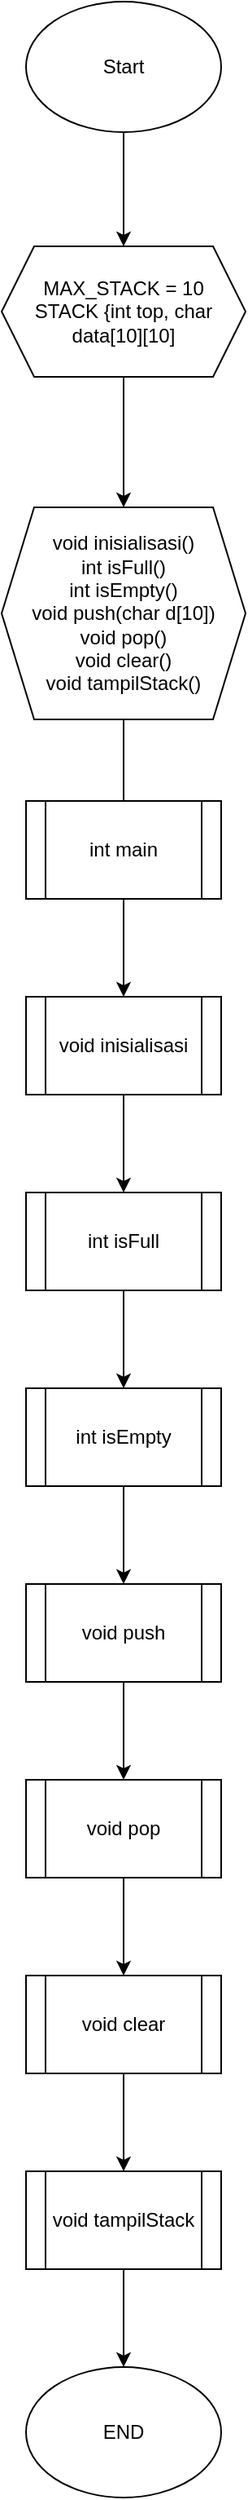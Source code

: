 <mxfile version="20.3.0" type="device"><diagram id="NxZ2NMTLlzVaxkYqkm9P" name="Halaman-1"><mxGraphModel dx="697" dy="905" grid="1" gridSize="10" guides="1" tooltips="1" connect="1" arrows="1" fold="1" page="1" pageScale="1" pageWidth="850" pageHeight="1100" math="0" shadow="0"><root><mxCell id="0"/><mxCell id="1" parent="0"/><mxCell id="3yRZxQyDCJBn3DjGB9bY-3" value="" style="edgeStyle=orthogonalEdgeStyle;rounded=0;orthogonalLoop=1;jettySize=auto;html=1;" edge="1" parent="1" source="3yRZxQyDCJBn3DjGB9bY-1" target="3yRZxQyDCJBn3DjGB9bY-2"><mxGeometry relative="1" as="geometry"/></mxCell><mxCell id="3yRZxQyDCJBn3DjGB9bY-1" value="Start" style="ellipse;whiteSpace=wrap;html=1;" vertex="1" parent="1"><mxGeometry x="260" y="160" width="120" height="80" as="geometry"/></mxCell><mxCell id="3yRZxQyDCJBn3DjGB9bY-5" value="" style="edgeStyle=orthogonalEdgeStyle;rounded=0;orthogonalLoop=1;jettySize=auto;html=1;" edge="1" parent="1" source="3yRZxQyDCJBn3DjGB9bY-2" target="3yRZxQyDCJBn3DjGB9bY-4"><mxGeometry relative="1" as="geometry"/></mxCell><mxCell id="3yRZxQyDCJBn3DjGB9bY-2" value="MAX_STACK = 10&lt;br&gt;STACK {int top, char data[10][10]" style="shape=hexagon;perimeter=hexagonPerimeter2;whiteSpace=wrap;html=1;fixedSize=1;" vertex="1" parent="1"><mxGeometry x="245" y="310" width="150" height="80" as="geometry"/></mxCell><mxCell id="3yRZxQyDCJBn3DjGB9bY-7" value="" style="edgeStyle=orthogonalEdgeStyle;rounded=0;orthogonalLoop=1;jettySize=auto;html=1;" edge="1" parent="1" source="3yRZxQyDCJBn3DjGB9bY-4"><mxGeometry relative="1" as="geometry"><mxPoint x="320" y="680" as="targetPoint"/></mxGeometry></mxCell><mxCell id="3yRZxQyDCJBn3DjGB9bY-4" value="void inisialisasi()&lt;br&gt;int isFull()&lt;br&gt;int isEmpty()&lt;br&gt;void push(char d[10])&lt;br&gt;void pop()&lt;br&gt;void clear()&lt;br&gt;void tampilStack()" style="shape=hexagon;perimeter=hexagonPerimeter2;whiteSpace=wrap;html=1;fixedSize=1;" vertex="1" parent="1"><mxGeometry x="245" y="470" width="150" height="130" as="geometry"/></mxCell><mxCell id="3yRZxQyDCJBn3DjGB9bY-10" value="" style="edgeStyle=orthogonalEdgeStyle;rounded=0;orthogonalLoop=1;jettySize=auto;html=1;" edge="1" parent="1" source="3yRZxQyDCJBn3DjGB9bY-8" target="3yRZxQyDCJBn3DjGB9bY-9"><mxGeometry relative="1" as="geometry"/></mxCell><mxCell id="3yRZxQyDCJBn3DjGB9bY-8" value="int main" style="shape=process;whiteSpace=wrap;html=1;backgroundOutline=1;" vertex="1" parent="1"><mxGeometry x="260" y="650" width="120" height="60" as="geometry"/></mxCell><mxCell id="3yRZxQyDCJBn3DjGB9bY-12" value="" style="edgeStyle=orthogonalEdgeStyle;rounded=0;orthogonalLoop=1;jettySize=auto;html=1;" edge="1" parent="1" source="3yRZxQyDCJBn3DjGB9bY-9" target="3yRZxQyDCJBn3DjGB9bY-11"><mxGeometry relative="1" as="geometry"/></mxCell><mxCell id="3yRZxQyDCJBn3DjGB9bY-9" value="void inisialisasi" style="shape=process;whiteSpace=wrap;html=1;backgroundOutline=1;" vertex="1" parent="1"><mxGeometry x="260" y="770" width="120" height="60" as="geometry"/></mxCell><mxCell id="3yRZxQyDCJBn3DjGB9bY-14" value="" style="edgeStyle=orthogonalEdgeStyle;rounded=0;orthogonalLoop=1;jettySize=auto;html=1;" edge="1" parent="1" source="3yRZxQyDCJBn3DjGB9bY-11" target="3yRZxQyDCJBn3DjGB9bY-13"><mxGeometry relative="1" as="geometry"/></mxCell><mxCell id="3yRZxQyDCJBn3DjGB9bY-11" value="int isFull" style="shape=process;whiteSpace=wrap;html=1;backgroundOutline=1;" vertex="1" parent="1"><mxGeometry x="260" y="890" width="120" height="60" as="geometry"/></mxCell><mxCell id="3yRZxQyDCJBn3DjGB9bY-16" value="" style="edgeStyle=orthogonalEdgeStyle;rounded=0;orthogonalLoop=1;jettySize=auto;html=1;" edge="1" parent="1" source="3yRZxQyDCJBn3DjGB9bY-13" target="3yRZxQyDCJBn3DjGB9bY-15"><mxGeometry relative="1" as="geometry"/></mxCell><mxCell id="3yRZxQyDCJBn3DjGB9bY-13" value="int isEmpty" style="shape=process;whiteSpace=wrap;html=1;backgroundOutline=1;" vertex="1" parent="1"><mxGeometry x="260" y="1010" width="120" height="60" as="geometry"/></mxCell><mxCell id="3yRZxQyDCJBn3DjGB9bY-18" value="" style="edgeStyle=orthogonalEdgeStyle;rounded=0;orthogonalLoop=1;jettySize=auto;html=1;" edge="1" parent="1" source="3yRZxQyDCJBn3DjGB9bY-15" target="3yRZxQyDCJBn3DjGB9bY-17"><mxGeometry relative="1" as="geometry"/></mxCell><mxCell id="3yRZxQyDCJBn3DjGB9bY-15" value="void push" style="shape=process;whiteSpace=wrap;html=1;backgroundOutline=1;" vertex="1" parent="1"><mxGeometry x="260" y="1130" width="120" height="60" as="geometry"/></mxCell><mxCell id="3yRZxQyDCJBn3DjGB9bY-20" value="" style="edgeStyle=orthogonalEdgeStyle;rounded=0;orthogonalLoop=1;jettySize=auto;html=1;" edge="1" parent="1" source="3yRZxQyDCJBn3DjGB9bY-17" target="3yRZxQyDCJBn3DjGB9bY-19"><mxGeometry relative="1" as="geometry"/></mxCell><mxCell id="3yRZxQyDCJBn3DjGB9bY-17" value="void pop" style="shape=process;whiteSpace=wrap;html=1;backgroundOutline=1;" vertex="1" parent="1"><mxGeometry x="260" y="1250" width="120" height="60" as="geometry"/></mxCell><mxCell id="3yRZxQyDCJBn3DjGB9bY-22" value="" style="edgeStyle=orthogonalEdgeStyle;rounded=0;orthogonalLoop=1;jettySize=auto;html=1;" edge="1" parent="1" source="3yRZxQyDCJBn3DjGB9bY-19" target="3yRZxQyDCJBn3DjGB9bY-21"><mxGeometry relative="1" as="geometry"/></mxCell><mxCell id="3yRZxQyDCJBn3DjGB9bY-19" value="void clear" style="shape=process;whiteSpace=wrap;html=1;backgroundOutline=1;" vertex="1" parent="1"><mxGeometry x="260" y="1370" width="120" height="60" as="geometry"/></mxCell><mxCell id="3yRZxQyDCJBn3DjGB9bY-24" value="" style="edgeStyle=orthogonalEdgeStyle;rounded=0;orthogonalLoop=1;jettySize=auto;html=1;" edge="1" parent="1" source="3yRZxQyDCJBn3DjGB9bY-21" target="3yRZxQyDCJBn3DjGB9bY-23"><mxGeometry relative="1" as="geometry"/></mxCell><mxCell id="3yRZxQyDCJBn3DjGB9bY-21" value="void tampilStack" style="shape=process;whiteSpace=wrap;html=1;backgroundOutline=1;" vertex="1" parent="1"><mxGeometry x="260" y="1490" width="120" height="60" as="geometry"/></mxCell><mxCell id="3yRZxQyDCJBn3DjGB9bY-23" value="END" style="ellipse;whiteSpace=wrap;html=1;" vertex="1" parent="1"><mxGeometry x="260" y="1610" width="120" height="80" as="geometry"/></mxCell></root></mxGraphModel></diagram></mxfile>